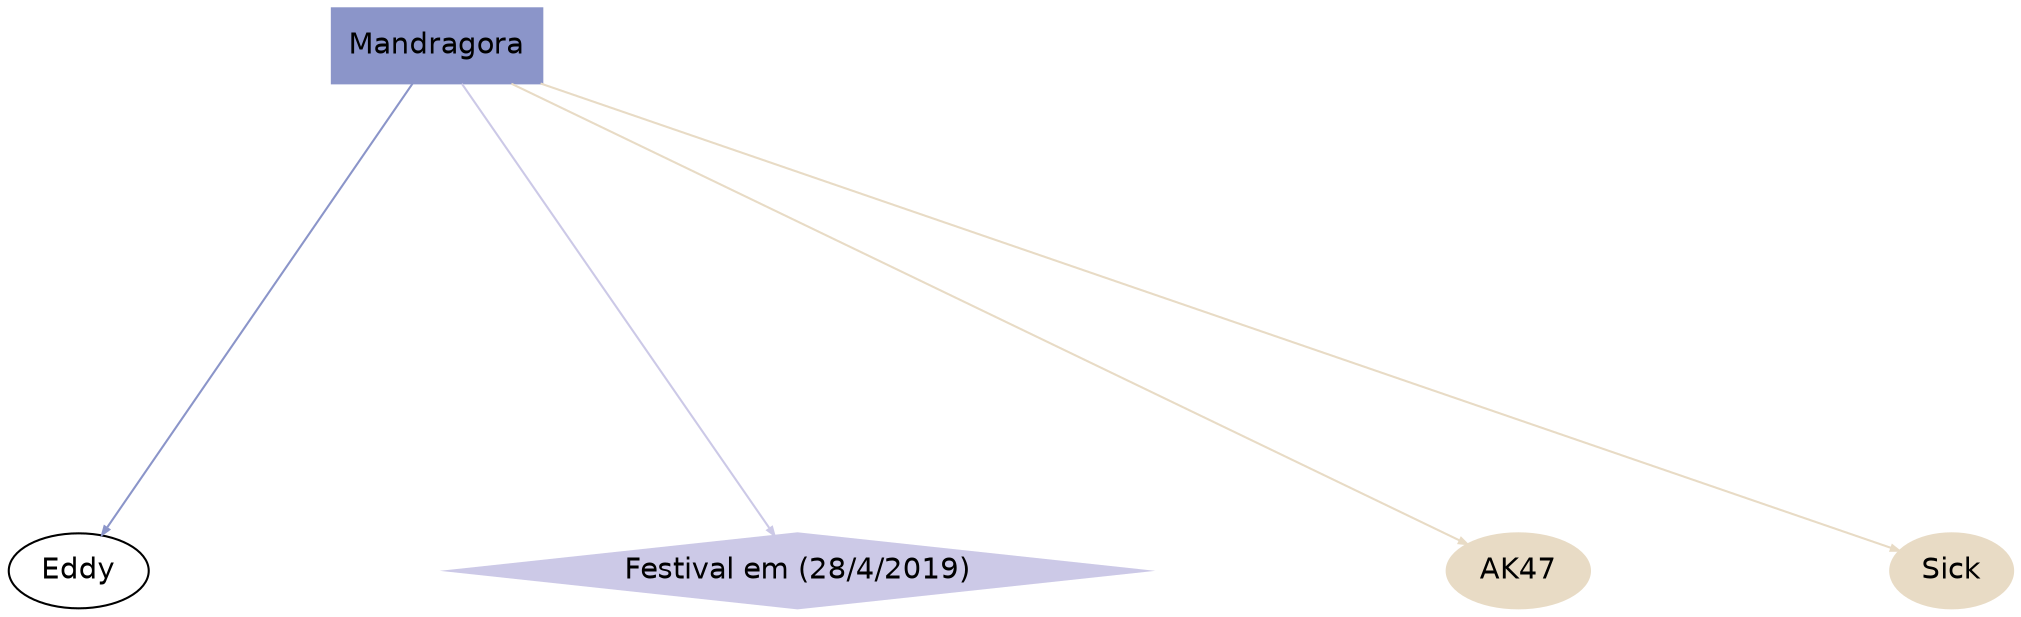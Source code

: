 digraph Museu {
	size="31,41";
	node [fontname="helvetica"];
	ranksep=3.0;
	nodesep=2.0;
	overlap="false";
	splines="true";
	"Mandragora" 	[shape=box, style=filled, fillcolor="#8B95C9", color="#8B95C9"];
	"Mandragora" 	-> 	"Eddy" 	[arrowsize=0.4, weight=0.1, color="#8B95C9"];
	"Festival em (28/4/2019)" 	[shape=diamond, style=filled, fillcolor="#CCC9E7", color="#CCC9E7"];
	"Mandragora" 	-> 	"Festival em (28/4/2019)" 	[arrowsize=0.4, weight=0.1, color="#CCC9E7"];
	"AK47" 	[style=filled, color="#E8DBC5", fillcolor="#E8DBC5"];
	"Mandragora" 	-> 	"AK47" 	[arrowsize=0.4, weight=0.1, color="#E8DBC5"];
	"Sick" 	[style=filled, color="#E8DBC5", fillcolor="#E8DBC5"];
	"Mandragora" 	-> 	"Sick" 	[arrowsize=0.4, weight=0.1, color="#E8DBC5"];
}